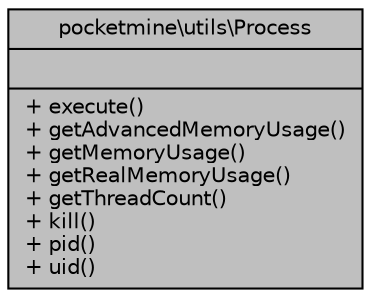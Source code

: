 digraph "pocketmine\utils\Process"
{
 // INTERACTIVE_SVG=YES
 // LATEX_PDF_SIZE
  edge [fontname="Helvetica",fontsize="10",labelfontname="Helvetica",labelfontsize="10"];
  node [fontname="Helvetica",fontsize="10",shape=record];
  Node1 [label="{pocketmine\\utils\\Process\n||+ execute()\l+ getAdvancedMemoryUsage()\l+ getMemoryUsage()\l+ getRealMemoryUsage()\l+ getThreadCount()\l+ kill()\l+ pid()\l+ uid()\l}",height=0.2,width=0.4,color="black", fillcolor="grey75", style="filled", fontcolor="black",tooltip=" "];
}
